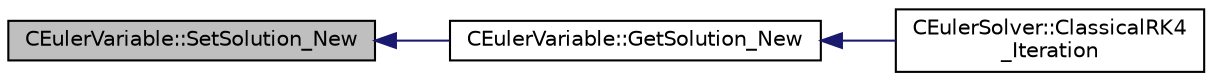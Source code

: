 digraph "CEulerVariable::SetSolution_New"
{
  edge [fontname="Helvetica",fontsize="10",labelfontname="Helvetica",labelfontsize="10"];
  node [fontname="Helvetica",fontsize="10",shape=record];
  rankdir="LR";
  Node384 [label="CEulerVariable::SetSolution_New",height=0.2,width=0.4,color="black", fillcolor="grey75", style="filled", fontcolor="black"];
  Node384 -> Node385 [dir="back",color="midnightblue",fontsize="10",style="solid",fontname="Helvetica"];
  Node385 [label="CEulerVariable::GetSolution_New",height=0.2,width=0.4,color="black", fillcolor="white", style="filled",URL="$class_c_euler_variable.html#a9762e9b323926dc4485f073ca46dda2e",tooltip="Get the new solution of the problem (Classical RK4). "];
  Node385 -> Node386 [dir="back",color="midnightblue",fontsize="10",style="solid",fontname="Helvetica"];
  Node386 [label="CEulerSolver::ClassicalRK4\l_Iteration",height=0.2,width=0.4,color="black", fillcolor="white", style="filled",URL="$class_c_euler_solver.html#ad87a9109a645f0ea9e38336d2a6bf196",tooltip="Update the solution using the classical fourth-order Runge-Kutta scheme. "];
}
